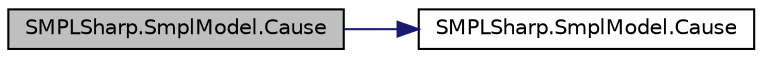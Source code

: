 digraph "SMPLSharp.SmplModel.Cause"
{
  edge [fontname="Helvetica",fontsize="10",labelfontname="Helvetica",labelfontsize="10"];
  node [fontname="Helvetica",fontsize="10",shape=record];
  rankdir="LR";
  Node1 [label="SMPLSharp.SmplModel.Cause",height=0.2,width=0.4,color="black", fillcolor="grey75", style="filled" fontcolor="black"];
  Node1 -> Node2 [color="midnightblue",fontsize="10",style="solid",fontname="Helvetica"];
  Node2 [label="SMPLSharp.SmplModel.Cause",height=0.2,width=0.4,color="black", fillcolor="white", style="filled",URL="$df/d34/class_s_m_p_l_sharp_1_1_smpl_model.html#ae2da4d875550fe62753443c0a7a276ee",tooltip="Вызвать ближайшее событие модели "];
}
